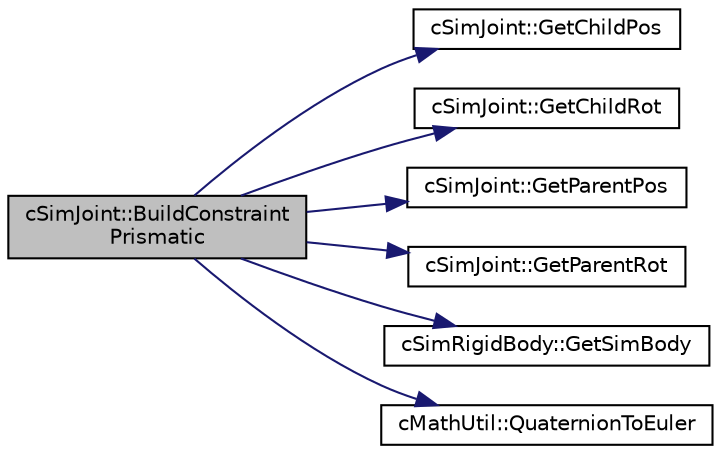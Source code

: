 digraph "cSimJoint::BuildConstraintPrismatic"
{
 // LATEX_PDF_SIZE
  edge [fontname="Helvetica",fontsize="10",labelfontname="Helvetica",labelfontsize="10"];
  node [fontname="Helvetica",fontsize="10",shape=record];
  rankdir="LR";
  Node1 [label="cSimJoint::BuildConstraint\lPrismatic",height=0.2,width=0.4,color="black", fillcolor="grey75", style="filled", fontcolor="black",tooltip=" "];
  Node1 -> Node2 [color="midnightblue",fontsize="10",style="solid",fontname="Helvetica"];
  Node2 [label="cSimJoint::GetChildPos",height=0.2,width=0.4,color="black", fillcolor="white", style="filled",URL="$classc_sim_joint.html#a782fc698f3d3d5d50d1d09a6e88e5b2b",tooltip=" "];
  Node1 -> Node3 [color="midnightblue",fontsize="10",style="solid",fontname="Helvetica"];
  Node3 [label="cSimJoint::GetChildRot",height=0.2,width=0.4,color="black", fillcolor="white", style="filled",URL="$classc_sim_joint.html#a559e5c8b1c908581b08ec2ca725612aa",tooltip=" "];
  Node1 -> Node4 [color="midnightblue",fontsize="10",style="solid",fontname="Helvetica"];
  Node4 [label="cSimJoint::GetParentPos",height=0.2,width=0.4,color="black", fillcolor="white", style="filled",URL="$classc_sim_joint.html#a0a6d80ab34fde67e22fbe6cf5a79b42d",tooltip=" "];
  Node1 -> Node5 [color="midnightblue",fontsize="10",style="solid",fontname="Helvetica"];
  Node5 [label="cSimJoint::GetParentRot",height=0.2,width=0.4,color="black", fillcolor="white", style="filled",URL="$classc_sim_joint.html#a5deda522c66f16c9aa11fdd80ab642d7",tooltip=" "];
  Node1 -> Node6 [color="midnightblue",fontsize="10",style="solid",fontname="Helvetica"];
  Node6 [label="cSimRigidBody::GetSimBody",height=0.2,width=0.4,color="black", fillcolor="white", style="filled",URL="$classc_sim_rigid_body.html#a68aa4b8017be11cd171421e37d7852da",tooltip=" "];
  Node1 -> Node7 [color="midnightblue",fontsize="10",style="solid",fontname="Helvetica"];
  Node7 [label="cMathUtil::QuaternionToEuler",height=0.2,width=0.4,color="black", fillcolor="white", style="filled",URL="$classc_math_util.html#a22700cff2876781e935a9111ff6b04e2",tooltip=" "];
}
